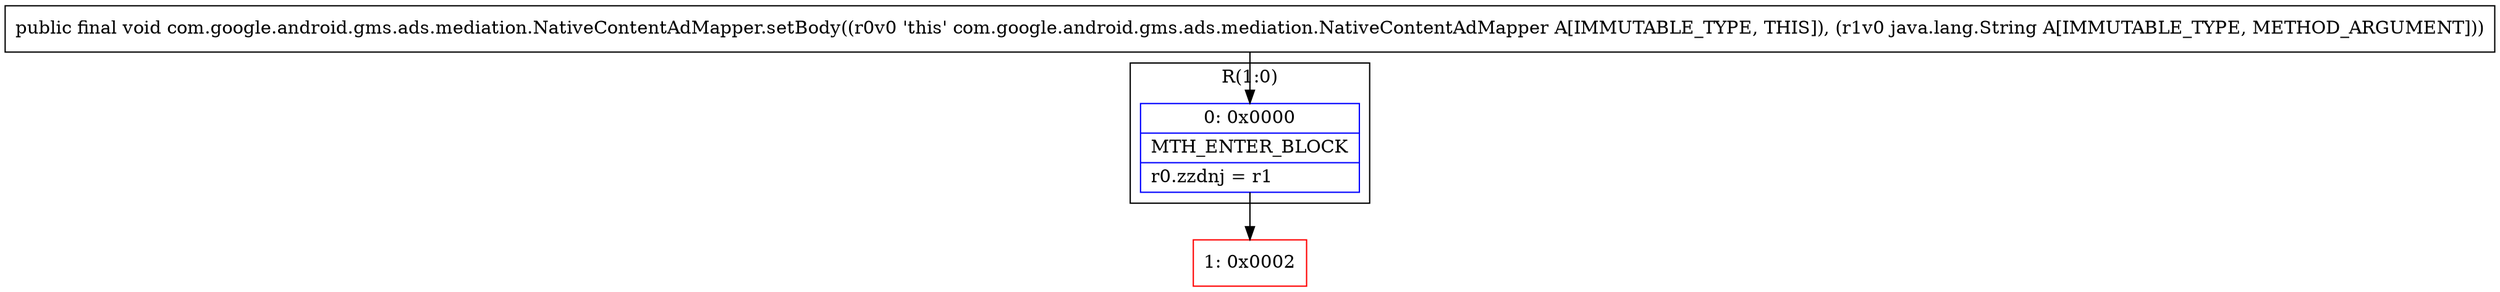 digraph "CFG forcom.google.android.gms.ads.mediation.NativeContentAdMapper.setBody(Ljava\/lang\/String;)V" {
subgraph cluster_Region_1318085115 {
label = "R(1:0)";
node [shape=record,color=blue];
Node_0 [shape=record,label="{0\:\ 0x0000|MTH_ENTER_BLOCK\l|r0.zzdnj = r1\l}"];
}
Node_1 [shape=record,color=red,label="{1\:\ 0x0002}"];
MethodNode[shape=record,label="{public final void com.google.android.gms.ads.mediation.NativeContentAdMapper.setBody((r0v0 'this' com.google.android.gms.ads.mediation.NativeContentAdMapper A[IMMUTABLE_TYPE, THIS]), (r1v0 java.lang.String A[IMMUTABLE_TYPE, METHOD_ARGUMENT])) }"];
MethodNode -> Node_0;
Node_0 -> Node_1;
}

